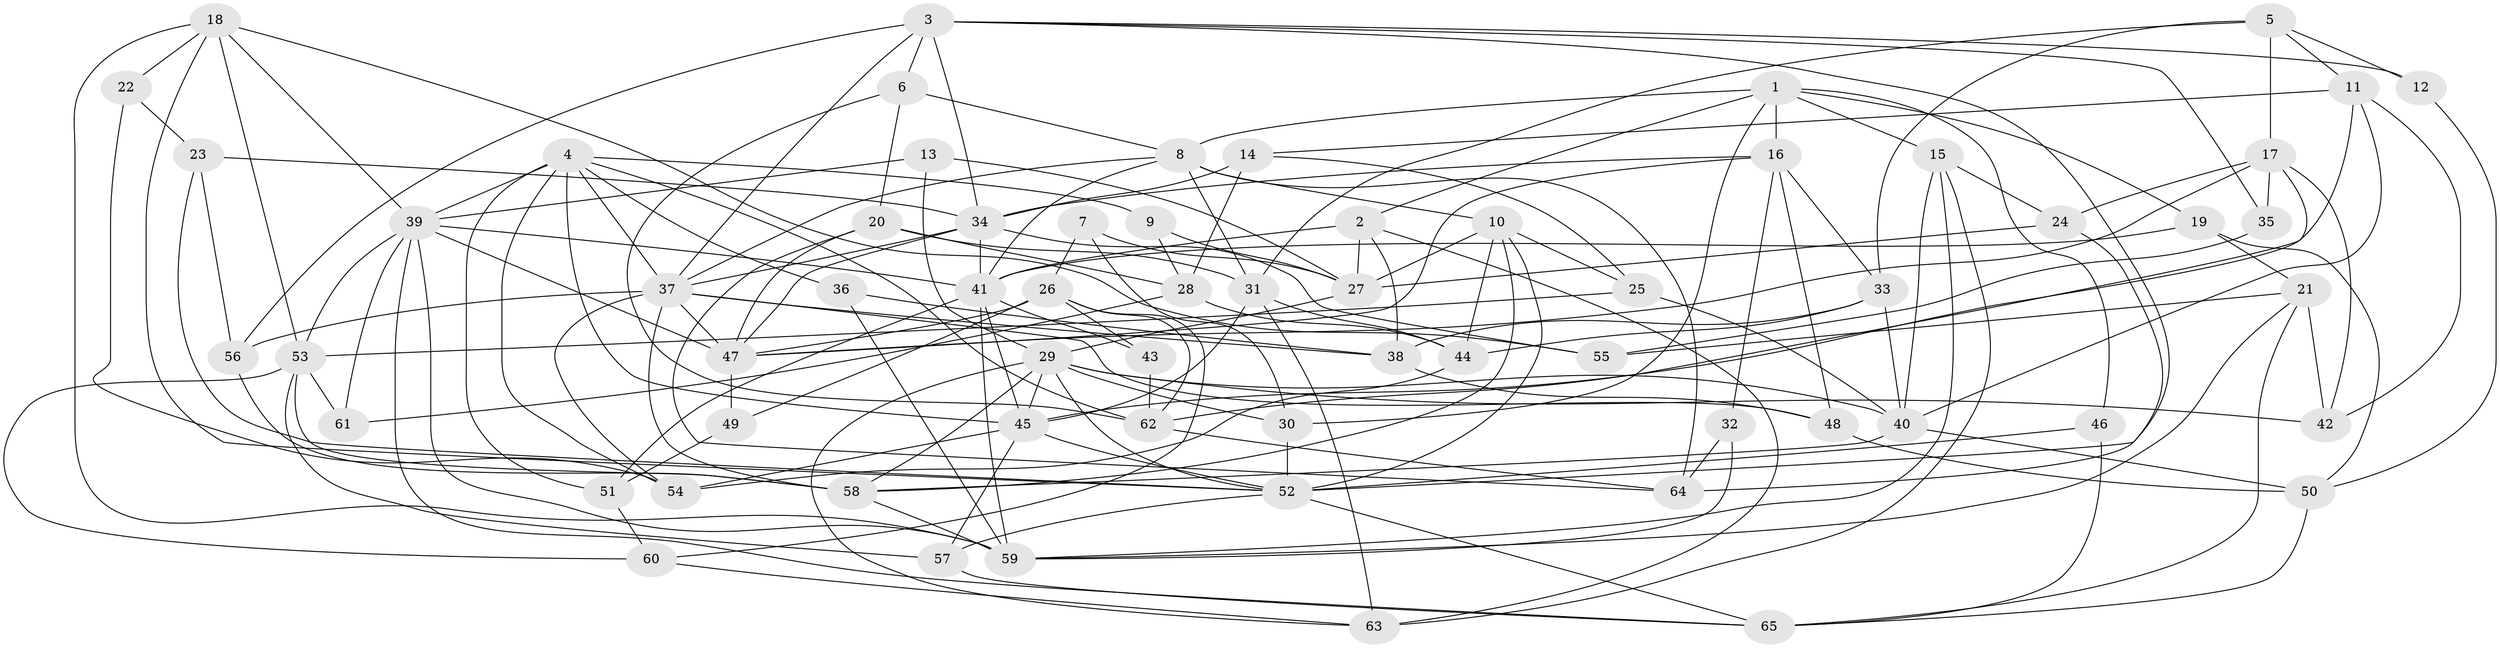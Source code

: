 // original degree distribution, {7: 0.038461538461538464, 4: 0.3230769230769231, 3: 0.2923076923076923, 2: 0.1, 5: 0.14615384615384616, 6: 0.08461538461538462, 8: 0.015384615384615385}
// Generated by graph-tools (version 1.1) at 2025/02/03/09/25 03:02:07]
// undirected, 65 vertices, 173 edges
graph export_dot {
graph [start="1"]
  node [color=gray90,style=filled];
  1;
  2;
  3;
  4;
  5;
  6;
  7;
  8;
  9;
  10;
  11;
  12;
  13;
  14;
  15;
  16;
  17;
  18;
  19;
  20;
  21;
  22;
  23;
  24;
  25;
  26;
  27;
  28;
  29;
  30;
  31;
  32;
  33;
  34;
  35;
  36;
  37;
  38;
  39;
  40;
  41;
  42;
  43;
  44;
  45;
  46;
  47;
  48;
  49;
  50;
  51;
  52;
  53;
  54;
  55;
  56;
  57;
  58;
  59;
  60;
  61;
  62;
  63;
  64;
  65;
  1 -- 2 [weight=1.0];
  1 -- 8 [weight=1.0];
  1 -- 15 [weight=1.0];
  1 -- 16 [weight=1.0];
  1 -- 19 [weight=1.0];
  1 -- 30 [weight=1.0];
  1 -- 46 [weight=1.0];
  2 -- 27 [weight=1.0];
  2 -- 38 [weight=1.0];
  2 -- 41 [weight=2.0];
  2 -- 63 [weight=1.0];
  3 -- 6 [weight=2.0];
  3 -- 12 [weight=1.0];
  3 -- 34 [weight=1.0];
  3 -- 35 [weight=1.0];
  3 -- 37 [weight=1.0];
  3 -- 52 [weight=1.0];
  3 -- 56 [weight=1.0];
  4 -- 9 [weight=1.0];
  4 -- 36 [weight=1.0];
  4 -- 37 [weight=1.0];
  4 -- 39 [weight=1.0];
  4 -- 45 [weight=1.0];
  4 -- 51 [weight=2.0];
  4 -- 54 [weight=1.0];
  4 -- 62 [weight=1.0];
  5 -- 11 [weight=1.0];
  5 -- 12 [weight=1.0];
  5 -- 17 [weight=1.0];
  5 -- 31 [weight=1.0];
  5 -- 33 [weight=1.0];
  6 -- 8 [weight=1.0];
  6 -- 20 [weight=1.0];
  6 -- 62 [weight=2.0];
  7 -- 26 [weight=2.0];
  7 -- 27 [weight=1.0];
  7 -- 30 [weight=1.0];
  8 -- 10 [weight=1.0];
  8 -- 31 [weight=1.0];
  8 -- 37 [weight=1.0];
  8 -- 41 [weight=1.0];
  8 -- 64 [weight=1.0];
  9 -- 27 [weight=1.0];
  9 -- 28 [weight=1.0];
  10 -- 25 [weight=1.0];
  10 -- 27 [weight=1.0];
  10 -- 44 [weight=1.0];
  10 -- 52 [weight=1.0];
  10 -- 58 [weight=1.0];
  11 -- 14 [weight=1.0];
  11 -- 40 [weight=1.0];
  11 -- 42 [weight=2.0];
  11 -- 45 [weight=1.0];
  12 -- 50 [weight=1.0];
  13 -- 27 [weight=1.0];
  13 -- 29 [weight=1.0];
  13 -- 39 [weight=1.0];
  14 -- 25 [weight=1.0];
  14 -- 28 [weight=2.0];
  14 -- 34 [weight=1.0];
  15 -- 24 [weight=1.0];
  15 -- 40 [weight=1.0];
  15 -- 59 [weight=1.0];
  15 -- 63 [weight=1.0];
  16 -- 32 [weight=1.0];
  16 -- 33 [weight=1.0];
  16 -- 34 [weight=1.0];
  16 -- 47 [weight=1.0];
  16 -- 48 [weight=1.0];
  17 -- 24 [weight=1.0];
  17 -- 35 [weight=1.0];
  17 -- 42 [weight=1.0];
  17 -- 47 [weight=1.0];
  17 -- 62 [weight=1.0];
  18 -- 22 [weight=1.0];
  18 -- 39 [weight=1.0];
  18 -- 52 [weight=1.0];
  18 -- 53 [weight=1.0];
  18 -- 55 [weight=1.0];
  18 -- 59 [weight=1.0];
  19 -- 21 [weight=1.0];
  19 -- 41 [weight=1.0];
  19 -- 50 [weight=1.0];
  20 -- 28 [weight=1.0];
  20 -- 31 [weight=1.0];
  20 -- 47 [weight=1.0];
  20 -- 64 [weight=1.0];
  21 -- 42 [weight=1.0];
  21 -- 55 [weight=1.0];
  21 -- 59 [weight=1.0];
  21 -- 65 [weight=1.0];
  22 -- 23 [weight=1.0];
  22 -- 54 [weight=1.0];
  23 -- 34 [weight=1.0];
  23 -- 52 [weight=1.0];
  23 -- 56 [weight=1.0];
  24 -- 27 [weight=1.0];
  24 -- 64 [weight=1.0];
  25 -- 40 [weight=1.0];
  25 -- 53 [weight=1.0];
  26 -- 43 [weight=1.0];
  26 -- 47 [weight=1.0];
  26 -- 49 [weight=1.0];
  26 -- 60 [weight=1.0];
  26 -- 62 [weight=1.0];
  27 -- 29 [weight=1.0];
  28 -- 44 [weight=1.0];
  28 -- 61 [weight=2.0];
  29 -- 30 [weight=1.0];
  29 -- 40 [weight=1.0];
  29 -- 42 [weight=2.0];
  29 -- 45 [weight=1.0];
  29 -- 52 [weight=1.0];
  29 -- 58 [weight=1.0];
  29 -- 63 [weight=1.0];
  30 -- 52 [weight=2.0];
  31 -- 44 [weight=1.0];
  31 -- 45 [weight=1.0];
  31 -- 63 [weight=1.0];
  32 -- 59 [weight=1.0];
  32 -- 64 [weight=1.0];
  33 -- 38 [weight=1.0];
  33 -- 40 [weight=1.0];
  33 -- 44 [weight=1.0];
  34 -- 37 [weight=1.0];
  34 -- 41 [weight=1.0];
  34 -- 47 [weight=1.0];
  34 -- 55 [weight=1.0];
  35 -- 55 [weight=1.0];
  36 -- 38 [weight=1.0];
  36 -- 59 [weight=1.0];
  37 -- 38 [weight=1.0];
  37 -- 47 [weight=2.0];
  37 -- 48 [weight=2.0];
  37 -- 54 [weight=1.0];
  37 -- 56 [weight=1.0];
  37 -- 58 [weight=1.0];
  38 -- 48 [weight=1.0];
  39 -- 41 [weight=1.0];
  39 -- 47 [weight=1.0];
  39 -- 53 [weight=1.0];
  39 -- 59 [weight=1.0];
  39 -- 61 [weight=1.0];
  39 -- 65 [weight=1.0];
  40 -- 50 [weight=1.0];
  40 -- 58 [weight=1.0];
  41 -- 43 [weight=1.0];
  41 -- 45 [weight=1.0];
  41 -- 51 [weight=1.0];
  41 -- 59 [weight=1.0];
  43 -- 62 [weight=1.0];
  44 -- 54 [weight=1.0];
  45 -- 52 [weight=1.0];
  45 -- 54 [weight=1.0];
  45 -- 57 [weight=1.0];
  46 -- 52 [weight=1.0];
  46 -- 65 [weight=1.0];
  47 -- 49 [weight=1.0];
  48 -- 50 [weight=1.0];
  49 -- 51 [weight=2.0];
  50 -- 65 [weight=1.0];
  51 -- 60 [weight=1.0];
  52 -- 57 [weight=1.0];
  52 -- 65 [weight=1.0];
  53 -- 57 [weight=1.0];
  53 -- 58 [weight=1.0];
  53 -- 60 [weight=1.0];
  53 -- 61 [weight=1.0];
  56 -- 58 [weight=1.0];
  57 -- 65 [weight=1.0];
  58 -- 59 [weight=2.0];
  60 -- 63 [weight=1.0];
  62 -- 64 [weight=1.0];
}
